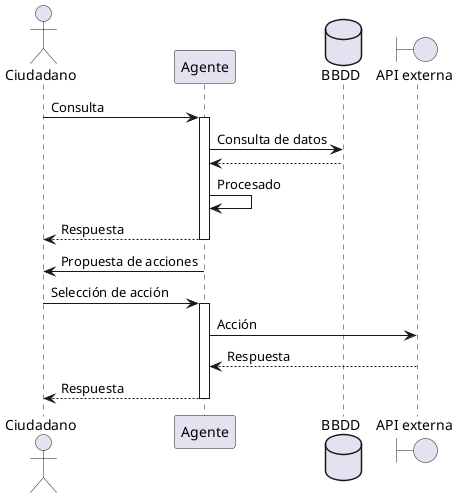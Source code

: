 @startuml

actor Ciudadano
participant Agente
database BBDD
boundary "API externa" as API

Ciudadano -> Agente: Consulta

activate Agente
Agente -> BBDD: Consulta de datos
BBDD --> Agente
Agente -> Agente: Procesado
Agente --> Ciudadano: Respuesta
deactivate Agente

Agente -> Ciudadano: Propuesta de acciones
Ciudadano -> Agente: Selección de acción

activate Agente
Agente -> API: Acción
API --> Agente: Respuesta
Agente --> Ciudadano: Respuesta
deactivate Agente

@enduml